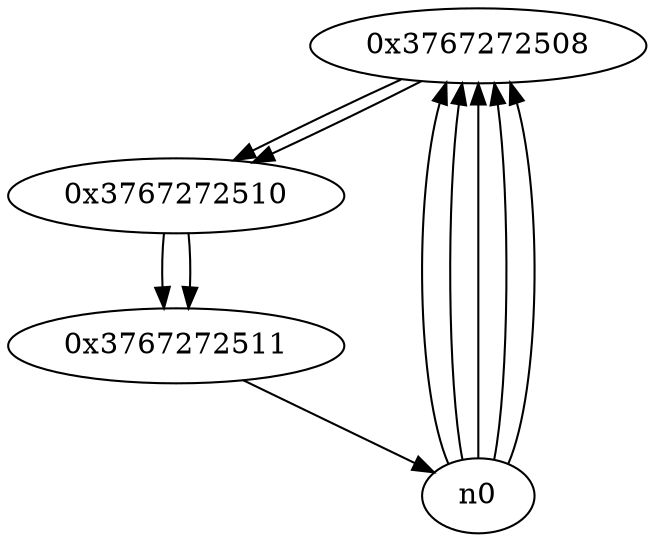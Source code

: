 digraph G{
/* nodes */
  n1 [label="0x3767272508"]
  n2 [label="0x3767272510"]
  n3 [label="0x3767272511"]
/* edges */
n1 -> n2;
n0 -> n1;
n0 -> n1;
n0 -> n1;
n0 -> n1;
n0 -> n1;
n2 -> n3;
n1 -> n2;
n3 -> n0;
n2 -> n3;
}
